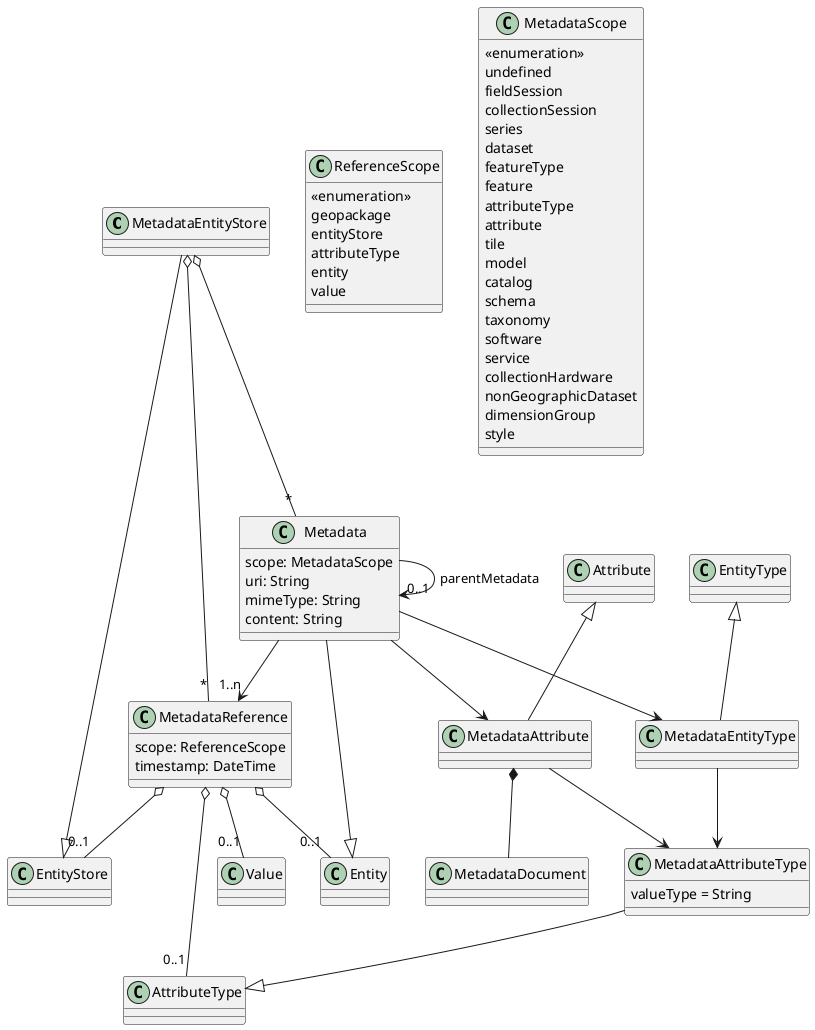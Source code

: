 @startuml

   class MetadataEntityStore {
   }
   class MetadataAttributeType {
     valueType = String
   }
   class Metadata {
     scope: MetadataScope
     uri: String
     mimeType: String
     content: String
   }
   class MetadataReference {
     scope: ReferenceScope
     timestamp: DateTime
   }
   class ReferenceScope {
     <<enumeration>>
     geopackage
     entityStore
     attributeType
     entity
     value
   }
   class MetadataScope {
     <<enumeration>>
     undefined
     fieldSession
     collectionSession
     series
     dataset
     featureType
     feature
     attributeType
     attribute
     tile
     model
     catalog
     schema
     taxonomy
     software
     service
     collectionHardware
     nonGeographicDataset
     dimensionGroup
     style
   }
   MetadataReference o-- "0..1" EntityStore
   MetadataReference o-- "0..1" AttributeType
   MetadataReference o-- "0..1" Entity
   MetadataReference o-- "0..1" Value
   Metadata --> "1..n" MetadataReference
   Metadata --> "0..1" Metadata: parentMetadata
   MetadataEntityStore o-- "*" Metadata
   MetadataEntityStore o-- "*" MetadataReference
   MetadataEntityStore --|> EntityStore
   Attribute <|-- MetadataAttribute
   Metadata --> MetadataAttribute
   MetadataAttributeType --|> AttributeType
   Metadata --|> Entity
   MetadataAttribute --> MetadataAttributeType
   MetadataAttribute *-- MetadataDocument
   EntityType <|-- MetadataEntityType
   Metadata --> MetadataEntityType
   MetadataEntityType --> MetadataAttributeType
@enduml
